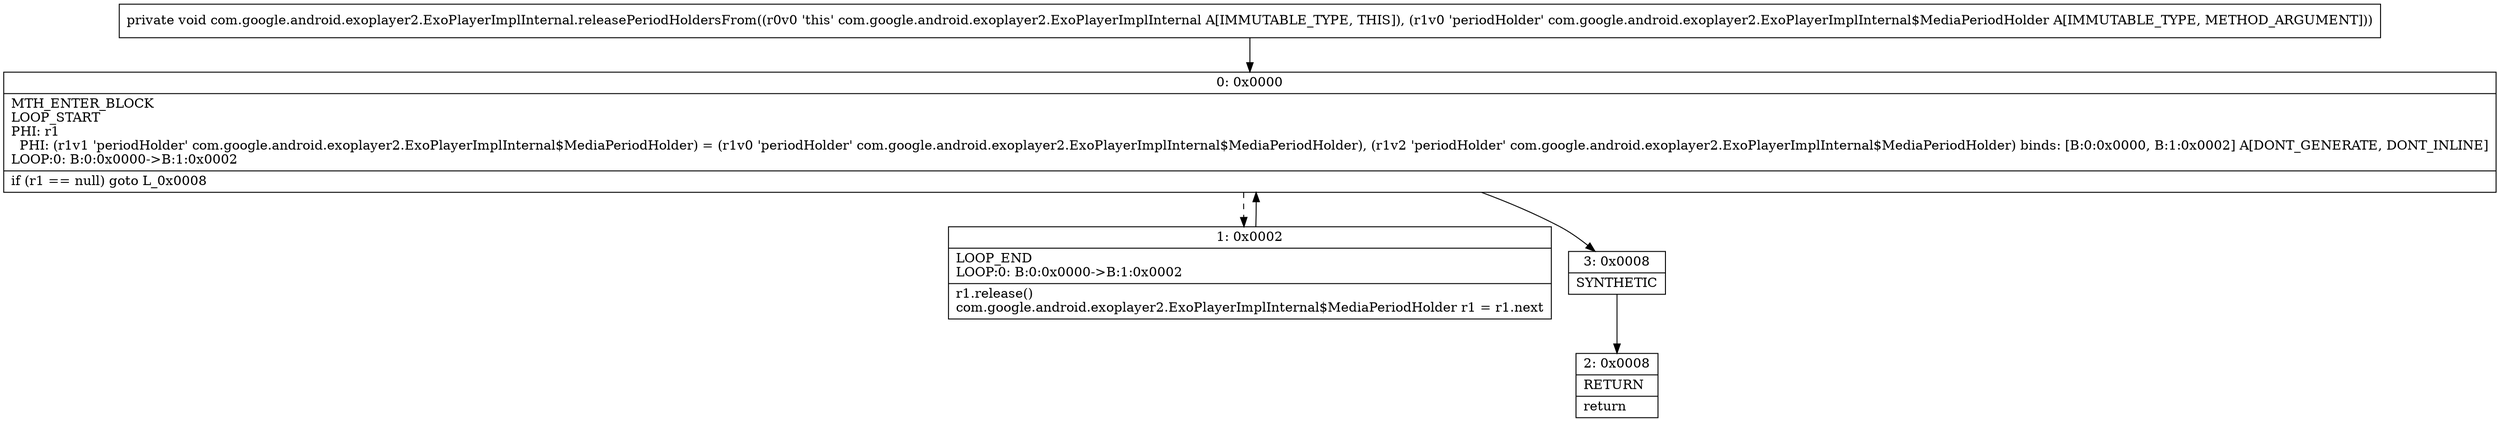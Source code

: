 digraph "CFG forcom.google.android.exoplayer2.ExoPlayerImplInternal.releasePeriodHoldersFrom(Lcom\/google\/android\/exoplayer2\/ExoPlayerImplInternal$MediaPeriodHolder;)V" {
Node_0 [shape=record,label="{0\:\ 0x0000|MTH_ENTER_BLOCK\lLOOP_START\lPHI: r1 \l  PHI: (r1v1 'periodHolder' com.google.android.exoplayer2.ExoPlayerImplInternal$MediaPeriodHolder) = (r1v0 'periodHolder' com.google.android.exoplayer2.ExoPlayerImplInternal$MediaPeriodHolder), (r1v2 'periodHolder' com.google.android.exoplayer2.ExoPlayerImplInternal$MediaPeriodHolder) binds: [B:0:0x0000, B:1:0x0002] A[DONT_GENERATE, DONT_INLINE]\lLOOP:0: B:0:0x0000\-\>B:1:0x0002\l|if (r1 == null) goto L_0x0008\l}"];
Node_1 [shape=record,label="{1\:\ 0x0002|LOOP_END\lLOOP:0: B:0:0x0000\-\>B:1:0x0002\l|r1.release()\lcom.google.android.exoplayer2.ExoPlayerImplInternal$MediaPeriodHolder r1 = r1.next\l}"];
Node_2 [shape=record,label="{2\:\ 0x0008|RETURN\l|return\l}"];
Node_3 [shape=record,label="{3\:\ 0x0008|SYNTHETIC\l}"];
MethodNode[shape=record,label="{private void com.google.android.exoplayer2.ExoPlayerImplInternal.releasePeriodHoldersFrom((r0v0 'this' com.google.android.exoplayer2.ExoPlayerImplInternal A[IMMUTABLE_TYPE, THIS]), (r1v0 'periodHolder' com.google.android.exoplayer2.ExoPlayerImplInternal$MediaPeriodHolder A[IMMUTABLE_TYPE, METHOD_ARGUMENT])) }"];
MethodNode -> Node_0;
Node_0 -> Node_1[style=dashed];
Node_0 -> Node_3;
Node_1 -> Node_0;
Node_3 -> Node_2;
}

